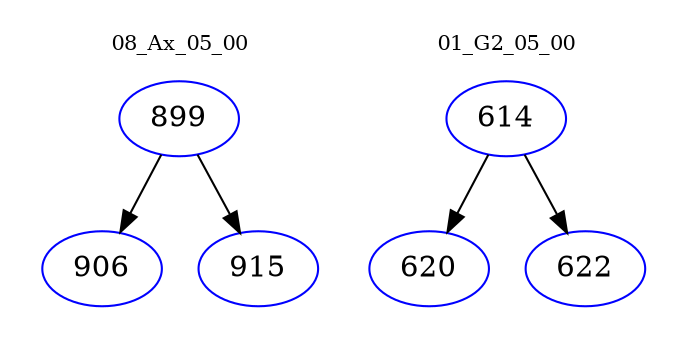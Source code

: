 digraph{
subgraph cluster_0 {
color = white
label = "08_Ax_05_00";
fontsize=10;
T0_899 [label="899", color="blue"]
T0_899 -> T0_906 [color="black"]
T0_906 [label="906", color="blue"]
T0_899 -> T0_915 [color="black"]
T0_915 [label="915", color="blue"]
}
subgraph cluster_1 {
color = white
label = "01_G2_05_00";
fontsize=10;
T1_614 [label="614", color="blue"]
T1_614 -> T1_620 [color="black"]
T1_620 [label="620", color="blue"]
T1_614 -> T1_622 [color="black"]
T1_622 [label="622", color="blue"]
}
}
